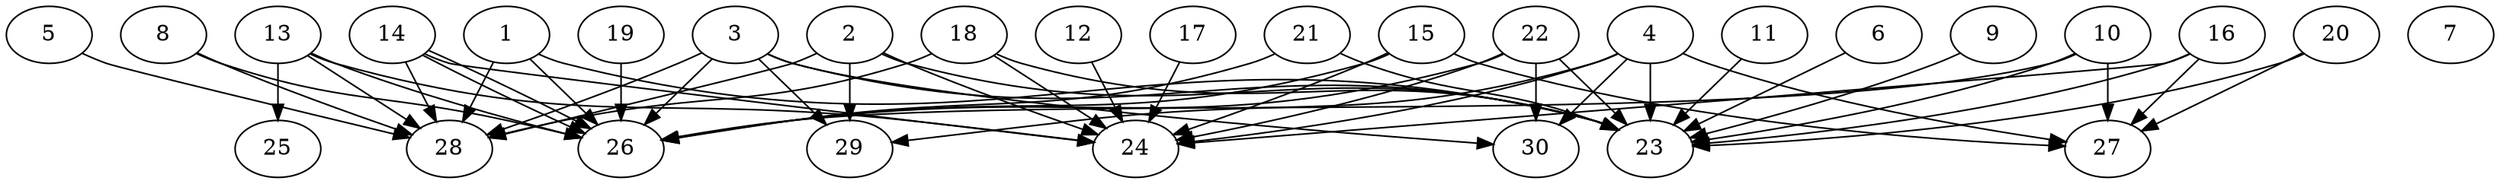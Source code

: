 // DAG automatically generated by daggen at Thu Oct  3 14:04:17 2019
// ./daggen --dot -n 30 --ccr 0.5 --fat 0.9 --regular 0.9 --density 0.6 --mindata 5242880 --maxdata 52428800 
digraph G {
  1 [size="79831040", alpha="0.05", expect_size="39915520"] 
  1 -> 23 [size ="39915520"]
  1 -> 26 [size ="39915520"]
  1 -> 28 [size ="39915520"]
  2 [size="23480320", alpha="0.09", expect_size="11740160"] 
  2 -> 23 [size ="11740160"]
  2 -> 24 [size ="11740160"]
  2 -> 28 [size ="11740160"]
  2 -> 29 [size ="11740160"]
  3 [size="52822016", alpha="0.01", expect_size="26411008"] 
  3 -> 23 [size ="26411008"]
  3 -> 26 [size ="26411008"]
  3 -> 28 [size ="26411008"]
  3 -> 29 [size ="26411008"]
  3 -> 30 [size ="26411008"]
  4 [size="43583488", alpha="0.03", expect_size="21791744"] 
  4 -> 23 [size ="21791744"]
  4 -> 24 [size ="21791744"]
  4 -> 27 [size ="21791744"]
  4 -> 29 [size ="21791744"]
  4 -> 30 [size ="21791744"]
  5 [size="42932224", alpha="0.19", expect_size="21466112"] 
  5 -> 28 [size ="21466112"]
  6 [size="93921280", alpha="0.11", expect_size="46960640"] 
  6 -> 23 [size ="46960640"]
  7 [size="63410176", alpha="0.06", expect_size="31705088"] 
  8 [size="26267648", alpha="0.09", expect_size="13133824"] 
  8 -> 26 [size ="13133824"]
  8 -> 28 [size ="13133824"]
  9 [size="27721728", alpha="0.04", expect_size="13860864"] 
  9 -> 23 [size ="13860864"]
  10 [size="61325312", alpha="0.01", expect_size="30662656"] 
  10 -> 23 [size ="30662656"]
  10 -> 26 [size ="30662656"]
  10 -> 27 [size ="30662656"]
  11 [size="20086784", alpha="0.16", expect_size="10043392"] 
  11 -> 23 [size ="10043392"]
  12 [size="44675072", alpha="0.06", expect_size="22337536"] 
  12 -> 24 [size ="22337536"]
  13 [size="85370880", alpha="0.03", expect_size="42685440"] 
  13 -> 24 [size ="42685440"]
  13 -> 25 [size ="42685440"]
  13 -> 26 [size ="42685440"]
  13 -> 28 [size ="42685440"]
  14 [size="92030976", alpha="0.07", expect_size="46015488"] 
  14 -> 24 [size ="46015488"]
  14 -> 26 [size ="46015488"]
  14 -> 26 [size ="46015488"]
  14 -> 28 [size ="46015488"]
  15 [size="11315200", alpha="0.17", expect_size="5657600"] 
  15 -> 24 [size ="5657600"]
  15 -> 26 [size ="5657600"]
  15 -> 27 [size ="5657600"]
  16 [size="100710400", alpha="0.04", expect_size="50355200"] 
  16 -> 23 [size ="50355200"]
  16 -> 24 [size ="50355200"]
  16 -> 27 [size ="50355200"]
  17 [size="56467456", alpha="0.13", expect_size="28233728"] 
  17 -> 24 [size ="28233728"]
  18 [size="84008960", alpha="0.12", expect_size="42004480"] 
  18 -> 23 [size ="42004480"]
  18 -> 24 [size ="42004480"]
  18 -> 28 [size ="42004480"]
  19 [size="34134016", alpha="0.04", expect_size="17067008"] 
  19 -> 26 [size ="17067008"]
  20 [size="52283392", alpha="0.06", expect_size="26141696"] 
  20 -> 23 [size ="26141696"]
  20 -> 27 [size ="26141696"]
  21 [size="58867712", alpha="0.02", expect_size="29433856"] 
  21 -> 23 [size ="29433856"]
  21 -> 26 [size ="29433856"]
  22 [size="38338560", alpha="0.01", expect_size="19169280"] 
  22 -> 23 [size ="19169280"]
  22 -> 24 [size ="19169280"]
  22 -> 26 [size ="19169280"]
  22 -> 30 [size ="19169280"]
  23 [size="67960832", alpha="0.09", expect_size="33980416"] 
  24 [size="82622464", alpha="0.03", expect_size="41311232"] 
  25 [size="23080960", alpha="0.05", expect_size="11540480"] 
  26 [size="101111808", alpha="0.05", expect_size="50555904"] 
  27 [size="23439360", alpha="0.15", expect_size="11719680"] 
  28 [size="84185088", alpha="0.09", expect_size="42092544"] 
  29 [size="48578560", alpha="0.07", expect_size="24289280"] 
  30 [size="68210688", alpha="0.15", expect_size="34105344"] 
}
